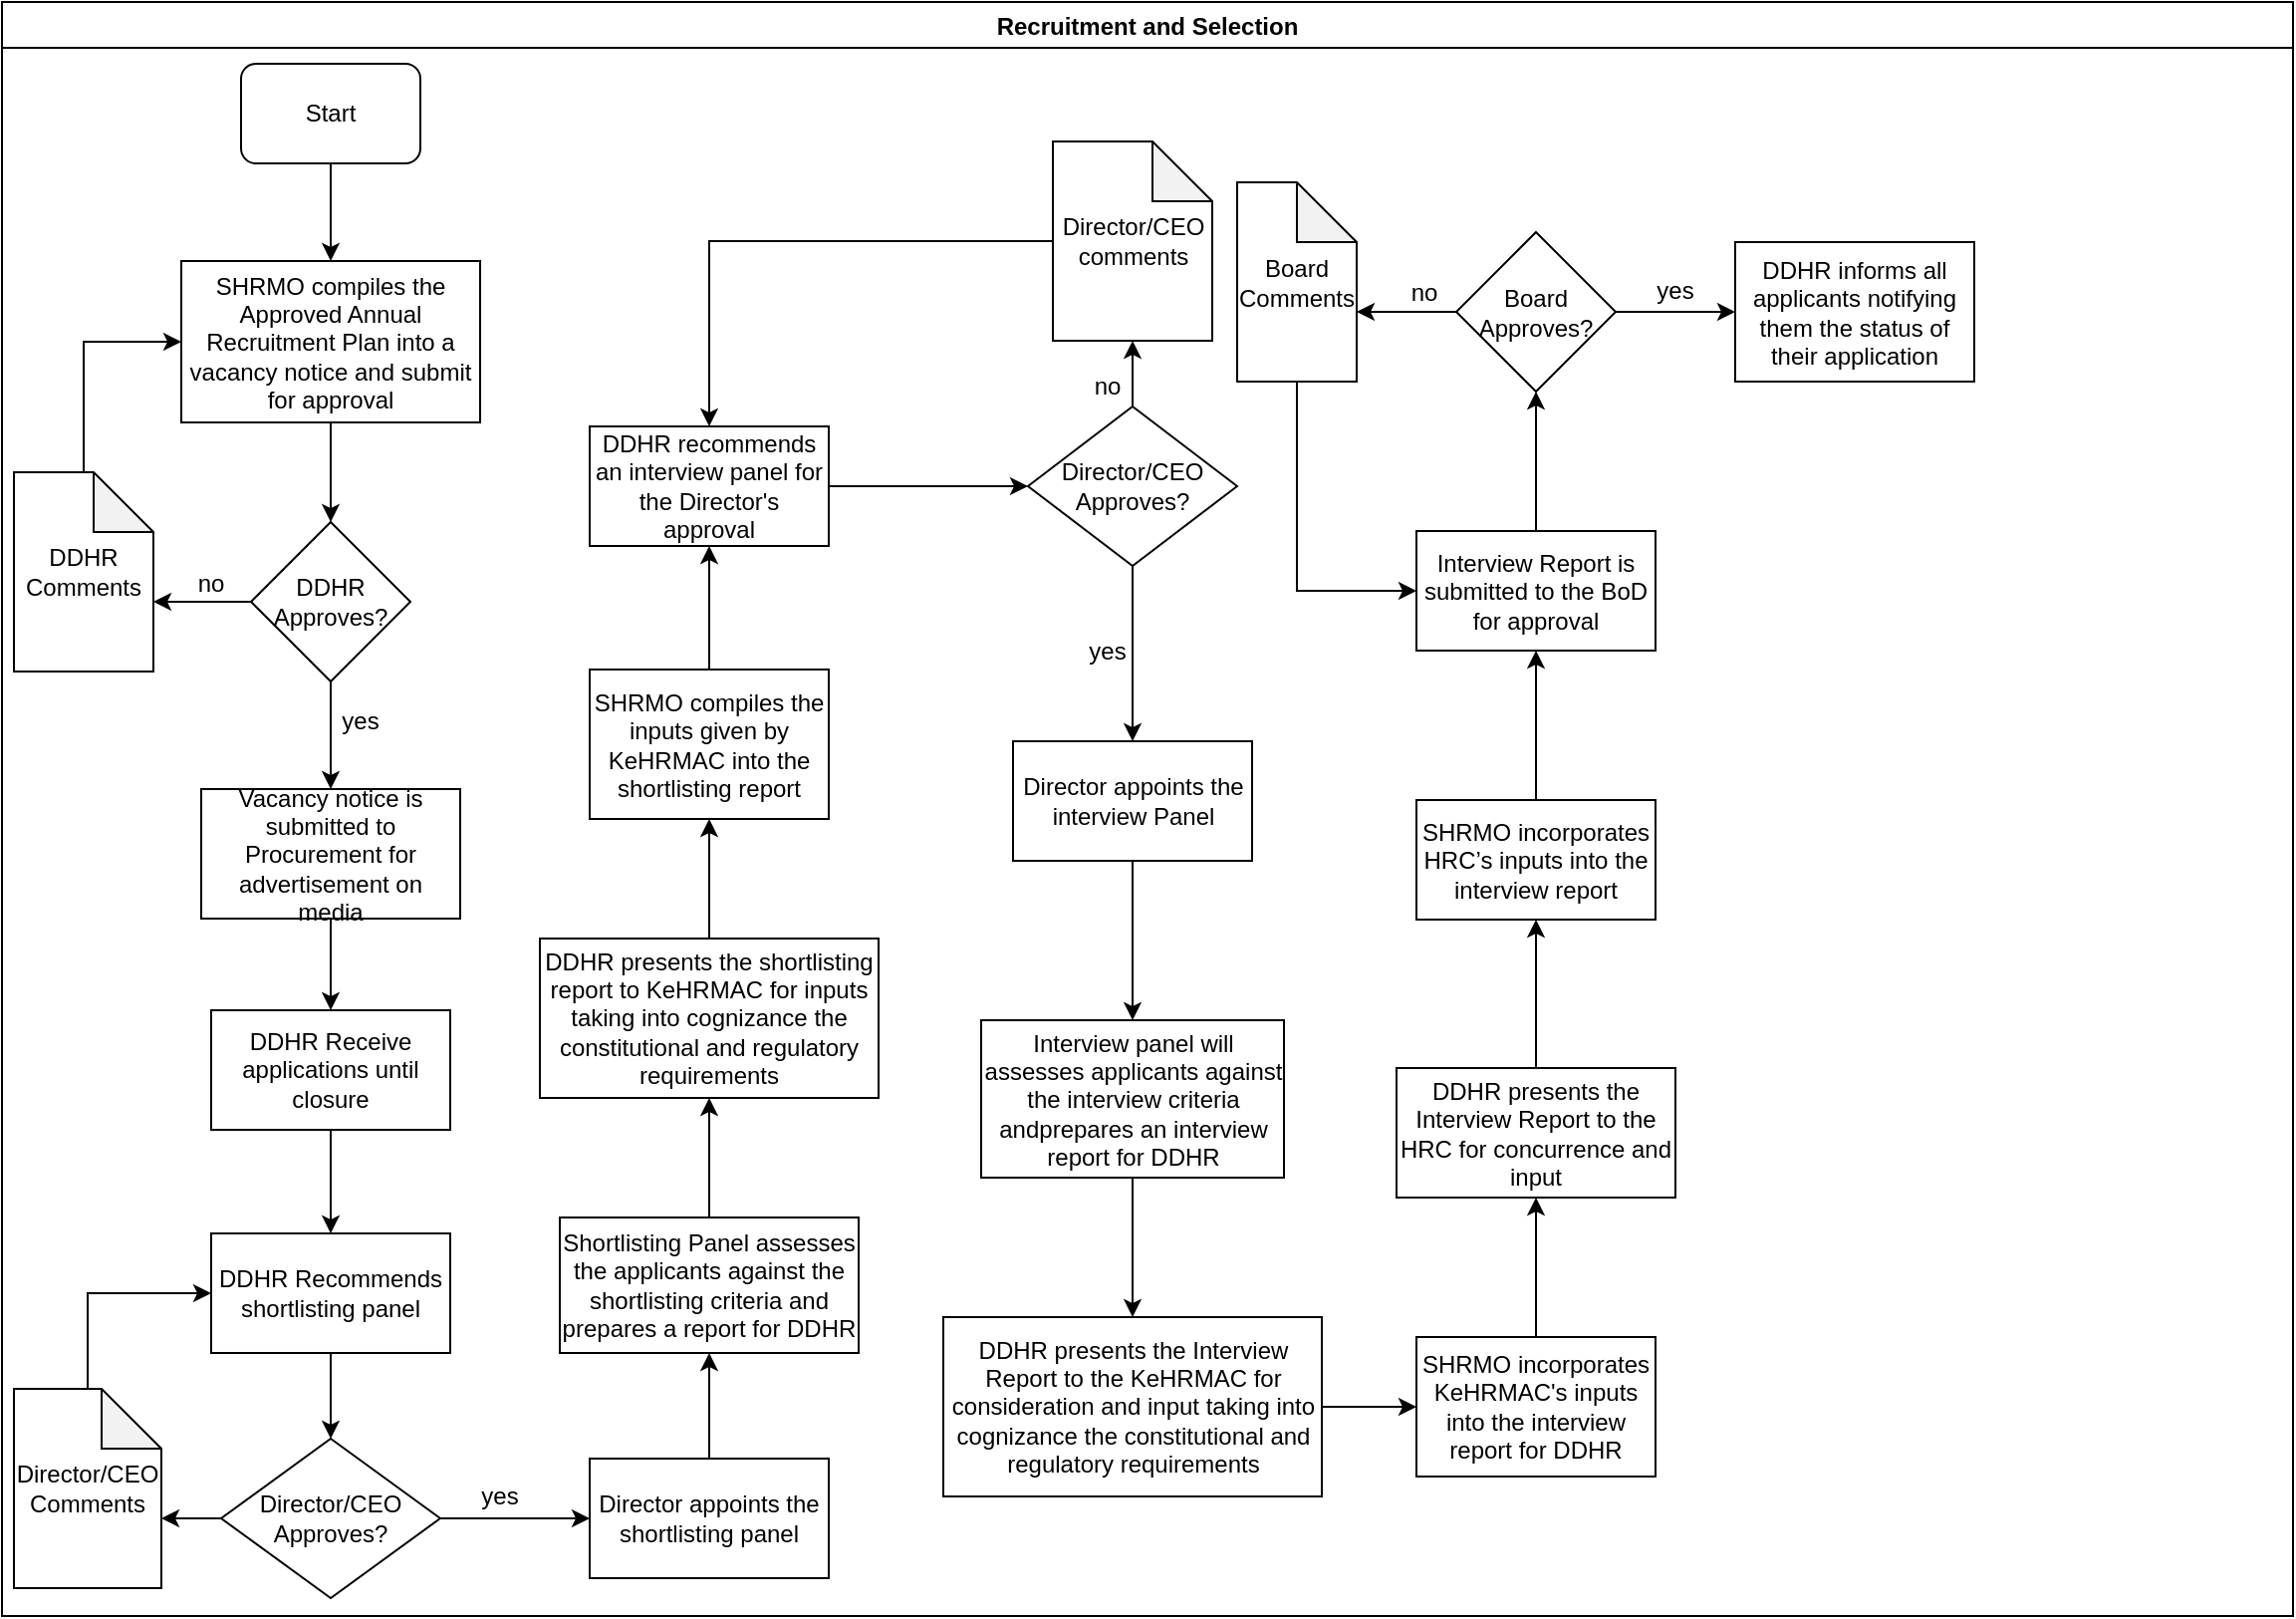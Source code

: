 <mxfile version="13.10.4" type="github">
  <diagram id="REOELQYu35U8tUqML4uu" name="Page-1">
    <mxGraphModel dx="1038" dy="547" grid="1" gridSize="10" guides="1" tooltips="1" connect="1" arrows="1" fold="1" page="1" pageScale="1" pageWidth="1169" pageHeight="827" math="0" shadow="0">
      <root>
        <mxCell id="0" />
        <mxCell id="1" parent="0" />
        <mxCell id="nr64mT80ZBLKgg4U0c5f-5" value="Recruitment and Selection" style="swimlane;" vertex="1" parent="1">
          <mxGeometry x="10" y="10" width="1150" height="810" as="geometry" />
        </mxCell>
        <mxCell id="nr64mT80ZBLKgg4U0c5f-6" value="Start" style="rounded=1;whiteSpace=wrap;html=1;" vertex="1" parent="nr64mT80ZBLKgg4U0c5f-5">
          <mxGeometry x="120" y="31" width="90" height="50" as="geometry" />
        </mxCell>
        <mxCell id="nr64mT80ZBLKgg4U0c5f-7" value="SHRMO compiles the Approved Annual Recruitment Plan into a vacancy notice and submit for approval" style="rounded=0;whiteSpace=wrap;html=1;" vertex="1" parent="nr64mT80ZBLKgg4U0c5f-5">
          <mxGeometry x="90" y="130" width="150" height="81" as="geometry" />
        </mxCell>
        <mxCell id="nr64mT80ZBLKgg4U0c5f-9" value="" style="edgeStyle=orthogonalEdgeStyle;rounded=0;orthogonalLoop=1;jettySize=auto;html=1;entryX=0.5;entryY=0;entryDx=0;entryDy=0;" edge="1" parent="nr64mT80ZBLKgg4U0c5f-5" source="nr64mT80ZBLKgg4U0c5f-6" target="nr64mT80ZBLKgg4U0c5f-7">
          <mxGeometry relative="1" as="geometry">
            <mxPoint x="165" y="156" as="targetPoint" />
          </mxGeometry>
        </mxCell>
        <mxCell id="nr64mT80ZBLKgg4U0c5f-12" value="DDHR Approves?" style="rhombus;whiteSpace=wrap;html=1;" vertex="1" parent="nr64mT80ZBLKgg4U0c5f-5">
          <mxGeometry x="125" y="261" width="80" height="80" as="geometry" />
        </mxCell>
        <mxCell id="nr64mT80ZBLKgg4U0c5f-11" value="" style="edgeStyle=orthogonalEdgeStyle;rounded=0;orthogonalLoop=1;jettySize=auto;html=1;entryX=0.5;entryY=0;entryDx=0;entryDy=0;" edge="1" parent="nr64mT80ZBLKgg4U0c5f-5" source="nr64mT80ZBLKgg4U0c5f-7" target="nr64mT80ZBLKgg4U0c5f-12">
          <mxGeometry relative="1" as="geometry">
            <mxPoint x="165" y="296" as="targetPoint" />
          </mxGeometry>
        </mxCell>
        <mxCell id="nr64mT80ZBLKgg4U0c5f-13" value="Vacancy notice is submitted to Procurement for advertisement on media" style="whiteSpace=wrap;html=1;" vertex="1" parent="nr64mT80ZBLKgg4U0c5f-5">
          <mxGeometry x="100" y="395" width="130" height="65" as="geometry" />
        </mxCell>
        <mxCell id="nr64mT80ZBLKgg4U0c5f-14" value="" style="edgeStyle=orthogonalEdgeStyle;rounded=0;orthogonalLoop=1;jettySize=auto;html=1;" edge="1" parent="nr64mT80ZBLKgg4U0c5f-5" source="nr64mT80ZBLKgg4U0c5f-12" target="nr64mT80ZBLKgg4U0c5f-13">
          <mxGeometry relative="1" as="geometry" />
        </mxCell>
        <mxCell id="nr64mT80ZBLKgg4U0c5f-15" value="yes" style="text;html=1;strokeColor=none;fillColor=none;align=center;verticalAlign=middle;whiteSpace=wrap;rounded=0;" vertex="1" parent="nr64mT80ZBLKgg4U0c5f-5">
          <mxGeometry x="160" y="351" width="40" height="20" as="geometry" />
        </mxCell>
        <mxCell id="nr64mT80ZBLKgg4U0c5f-18" value="DDHR Comments" style="shape=note;whiteSpace=wrap;html=1;backgroundOutline=1;darkOpacity=0.05;" vertex="1" parent="nr64mT80ZBLKgg4U0c5f-5">
          <mxGeometry x="6" y="236" width="70" height="100" as="geometry" />
        </mxCell>
        <mxCell id="nr64mT80ZBLKgg4U0c5f-17" value="" style="edgeStyle=orthogonalEdgeStyle;rounded=0;orthogonalLoop=1;jettySize=auto;html=1;entryX=0;entryY=0;entryDx=70;entryDy=65;entryPerimeter=0;" edge="1" parent="nr64mT80ZBLKgg4U0c5f-5" source="nr64mT80ZBLKgg4U0c5f-12" target="nr64mT80ZBLKgg4U0c5f-18">
          <mxGeometry relative="1" as="geometry">
            <mxPoint x="65" y="331" as="targetPoint" />
          </mxGeometry>
        </mxCell>
        <mxCell id="nr64mT80ZBLKgg4U0c5f-20" value="" style="edgeStyle=orthogonalEdgeStyle;rounded=0;orthogonalLoop=1;jettySize=auto;html=1;entryX=0;entryY=0.5;entryDx=0;entryDy=0;" edge="1" parent="nr64mT80ZBLKgg4U0c5f-5" source="nr64mT80ZBLKgg4U0c5f-18" target="nr64mT80ZBLKgg4U0c5f-7">
          <mxGeometry relative="1" as="geometry">
            <mxPoint x="41" y="166" as="targetPoint" />
            <Array as="points">
              <mxPoint x="41" y="171" />
            </Array>
          </mxGeometry>
        </mxCell>
        <mxCell id="nr64mT80ZBLKgg4U0c5f-21" value="no" style="text;html=1;strokeColor=none;fillColor=none;align=center;verticalAlign=middle;whiteSpace=wrap;rounded=0;" vertex="1" parent="nr64mT80ZBLKgg4U0c5f-5">
          <mxGeometry x="85" y="282" width="40" height="20" as="geometry" />
        </mxCell>
        <mxCell id="nr64mT80ZBLKgg4U0c5f-22" value="DDHR Receive applications until closure" style="whiteSpace=wrap;html=1;" vertex="1" parent="nr64mT80ZBLKgg4U0c5f-5">
          <mxGeometry x="105" y="506" width="120" height="60" as="geometry" />
        </mxCell>
        <mxCell id="nr64mT80ZBLKgg4U0c5f-23" value="" style="edgeStyle=orthogonalEdgeStyle;rounded=0;orthogonalLoop=1;jettySize=auto;html=1;" edge="1" parent="nr64mT80ZBLKgg4U0c5f-5" source="nr64mT80ZBLKgg4U0c5f-13" target="nr64mT80ZBLKgg4U0c5f-22">
          <mxGeometry relative="1" as="geometry" />
        </mxCell>
        <mxCell id="nr64mT80ZBLKgg4U0c5f-24" value="DDHR Recommends shortlisting panel" style="whiteSpace=wrap;html=1;" vertex="1" parent="nr64mT80ZBLKgg4U0c5f-5">
          <mxGeometry x="105" y="618" width="120" height="60" as="geometry" />
        </mxCell>
        <mxCell id="nr64mT80ZBLKgg4U0c5f-25" value="" style="edgeStyle=orthogonalEdgeStyle;rounded=0;orthogonalLoop=1;jettySize=auto;html=1;" edge="1" parent="nr64mT80ZBLKgg4U0c5f-5" source="nr64mT80ZBLKgg4U0c5f-22" target="nr64mT80ZBLKgg4U0c5f-24">
          <mxGeometry relative="1" as="geometry" />
        </mxCell>
        <mxCell id="nr64mT80ZBLKgg4U0c5f-26" value="Director/CEO Approves?" style="rhombus;whiteSpace=wrap;html=1;" vertex="1" parent="nr64mT80ZBLKgg4U0c5f-5">
          <mxGeometry x="110" y="721" width="110" height="80" as="geometry" />
        </mxCell>
        <mxCell id="nr64mT80ZBLKgg4U0c5f-27" value="" style="edgeStyle=orthogonalEdgeStyle;rounded=0;orthogonalLoop=1;jettySize=auto;html=1;" edge="1" parent="nr64mT80ZBLKgg4U0c5f-5" source="nr64mT80ZBLKgg4U0c5f-24" target="nr64mT80ZBLKgg4U0c5f-26">
          <mxGeometry relative="1" as="geometry" />
        </mxCell>
        <mxCell id="nr64mT80ZBLKgg4U0c5f-30" value="yes" style="text;html=1;strokeColor=none;fillColor=none;align=center;verticalAlign=middle;whiteSpace=wrap;rounded=0;" vertex="1" parent="nr64mT80ZBLKgg4U0c5f-5">
          <mxGeometry x="230" y="740" width="40" height="20" as="geometry" />
        </mxCell>
        <mxCell id="nr64mT80ZBLKgg4U0c5f-31" value="Director/CEO Comments" style="shape=note;whiteSpace=wrap;html=1;backgroundOutline=1;darkOpacity=0.05;" vertex="1" parent="nr64mT80ZBLKgg4U0c5f-5">
          <mxGeometry x="6" y="696" width="74" height="100" as="geometry" />
        </mxCell>
        <mxCell id="nr64mT80ZBLKgg4U0c5f-33" value="" style="edgeStyle=orthogonalEdgeStyle;rounded=0;orthogonalLoop=1;jettySize=auto;html=1;entryX=0;entryY=0;entryDx=74;entryDy=65;entryPerimeter=0;" edge="1" parent="nr64mT80ZBLKgg4U0c5f-5" source="nr64mT80ZBLKgg4U0c5f-26" target="nr64mT80ZBLKgg4U0c5f-31">
          <mxGeometry relative="1" as="geometry">
            <mxPoint x="30" y="761" as="targetPoint" />
          </mxGeometry>
        </mxCell>
        <mxCell id="nr64mT80ZBLKgg4U0c5f-35" value="" style="edgeStyle=orthogonalEdgeStyle;rounded=0;orthogonalLoop=1;jettySize=auto;html=1;entryX=0;entryY=0.5;entryDx=0;entryDy=0;" edge="1" parent="nr64mT80ZBLKgg4U0c5f-5" source="nr64mT80ZBLKgg4U0c5f-31" target="nr64mT80ZBLKgg4U0c5f-24">
          <mxGeometry relative="1" as="geometry">
            <mxPoint x="43" y="596" as="targetPoint" />
            <Array as="points">
              <mxPoint x="43" y="648" />
            </Array>
          </mxGeometry>
        </mxCell>
        <mxCell id="nr64mT80ZBLKgg4U0c5f-36" value="Shortlisting Panel assesses the applicants against the shortlisting criteria and prepares a report for DDHR" style="whiteSpace=wrap;html=1;" vertex="1" parent="nr64mT80ZBLKgg4U0c5f-5">
          <mxGeometry x="280" y="610" width="150" height="68" as="geometry" />
        </mxCell>
        <mxCell id="nr64mT80ZBLKgg4U0c5f-38" value="DDHR presents the shortlisting report to KeHRMAC for inputs taking into cognizance the constitutional and regulatory requirements" style="whiteSpace=wrap;html=1;" vertex="1" parent="nr64mT80ZBLKgg4U0c5f-5">
          <mxGeometry x="270" y="470" width="170" height="80" as="geometry" />
        </mxCell>
        <mxCell id="nr64mT80ZBLKgg4U0c5f-39" value="" style="edgeStyle=orthogonalEdgeStyle;rounded=0;orthogonalLoop=1;jettySize=auto;html=1;" edge="1" parent="nr64mT80ZBLKgg4U0c5f-5" source="nr64mT80ZBLKgg4U0c5f-36" target="nr64mT80ZBLKgg4U0c5f-38">
          <mxGeometry relative="1" as="geometry" />
        </mxCell>
        <mxCell id="nr64mT80ZBLKgg4U0c5f-40" value="SHRMO compiles the inputs given by KeHRMAC into the shortlisting report" style="whiteSpace=wrap;html=1;" vertex="1" parent="nr64mT80ZBLKgg4U0c5f-5">
          <mxGeometry x="295" y="335" width="120" height="75" as="geometry" />
        </mxCell>
        <mxCell id="nr64mT80ZBLKgg4U0c5f-41" value="" style="edgeStyle=orthogonalEdgeStyle;rounded=0;orthogonalLoop=1;jettySize=auto;html=1;" edge="1" parent="nr64mT80ZBLKgg4U0c5f-5" source="nr64mT80ZBLKgg4U0c5f-38" target="nr64mT80ZBLKgg4U0c5f-40">
          <mxGeometry relative="1" as="geometry" />
        </mxCell>
        <mxCell id="nr64mT80ZBLKgg4U0c5f-46" value="Director appoints the interview Panel" style="whiteSpace=wrap;html=1;" vertex="1" parent="nr64mT80ZBLKgg4U0c5f-5">
          <mxGeometry x="507.5" y="371" width="120" height="60" as="geometry" />
        </mxCell>
        <mxCell id="nr64mT80ZBLKgg4U0c5f-48" value="yes" style="text;html=1;strokeColor=none;fillColor=none;align=center;verticalAlign=middle;whiteSpace=wrap;rounded=0;" vertex="1" parent="nr64mT80ZBLKgg4U0c5f-5">
          <mxGeometry x="535" y="316" width="40" height="20" as="geometry" />
        </mxCell>
        <mxCell id="nr64mT80ZBLKgg4U0c5f-49" value="Director/CEO comments" style="shape=note;whiteSpace=wrap;html=1;backgroundOutline=1;darkOpacity=0.05;" vertex="1" parent="nr64mT80ZBLKgg4U0c5f-5">
          <mxGeometry x="527.5" y="70" width="80" height="100" as="geometry" />
        </mxCell>
        <mxCell id="nr64mT80ZBLKgg4U0c5f-55" value="Interview panel will assesses applicants against the interview criteria andprepares an interview report for DDHR" style="whiteSpace=wrap;html=1;" vertex="1" parent="nr64mT80ZBLKgg4U0c5f-5">
          <mxGeometry x="491.5" y="511" width="152" height="79" as="geometry" />
        </mxCell>
        <mxCell id="nr64mT80ZBLKgg4U0c5f-56" value="" style="edgeStyle=orthogonalEdgeStyle;rounded=0;orthogonalLoop=1;jettySize=auto;html=1;" edge="1" parent="nr64mT80ZBLKgg4U0c5f-5" source="nr64mT80ZBLKgg4U0c5f-46" target="nr64mT80ZBLKgg4U0c5f-55">
          <mxGeometry relative="1" as="geometry" />
        </mxCell>
        <mxCell id="nr64mT80ZBLKgg4U0c5f-57" value="DDHR presents the Interview Report to the KeHRMAC for consideration and input taking into cognizance the constitutional and regulatory requirements" style="whiteSpace=wrap;html=1;" vertex="1" parent="nr64mT80ZBLKgg4U0c5f-5">
          <mxGeometry x="472.5" y="660" width="190" height="90" as="geometry" />
        </mxCell>
        <mxCell id="nr64mT80ZBLKgg4U0c5f-58" value="" style="edgeStyle=orthogonalEdgeStyle;rounded=0;orthogonalLoop=1;jettySize=auto;html=1;" edge="1" parent="nr64mT80ZBLKgg4U0c5f-5" source="nr64mT80ZBLKgg4U0c5f-55" target="nr64mT80ZBLKgg4U0c5f-57">
          <mxGeometry relative="1" as="geometry" />
        </mxCell>
        <mxCell id="nr64mT80ZBLKgg4U0c5f-61" value="DDHR presents the Interview Report to the HRC for concurrence and input" style="whiteSpace=wrap;html=1;" vertex="1" parent="nr64mT80ZBLKgg4U0c5f-5">
          <mxGeometry x="700" y="535" width="140" height="65" as="geometry" />
        </mxCell>
        <mxCell id="nr64mT80ZBLKgg4U0c5f-62" value="" style="edgeStyle=orthogonalEdgeStyle;rounded=0;orthogonalLoop=1;jettySize=auto;html=1;" edge="1" parent="nr64mT80ZBLKgg4U0c5f-5" source="nr64mT80ZBLKgg4U0c5f-59" target="nr64mT80ZBLKgg4U0c5f-61">
          <mxGeometry relative="1" as="geometry" />
        </mxCell>
        <mxCell id="nr64mT80ZBLKgg4U0c5f-59" value="SHRMO incorporates KeHRMAC&#39;s inputs into the interview report for DDHR" style="whiteSpace=wrap;html=1;" vertex="1" parent="nr64mT80ZBLKgg4U0c5f-5">
          <mxGeometry x="710" y="670" width="120" height="70" as="geometry" />
        </mxCell>
        <mxCell id="nr64mT80ZBLKgg4U0c5f-60" value="" style="edgeStyle=orthogonalEdgeStyle;rounded=0;orthogonalLoop=1;jettySize=auto;html=1;" edge="1" parent="nr64mT80ZBLKgg4U0c5f-5" source="nr64mT80ZBLKgg4U0c5f-57" target="nr64mT80ZBLKgg4U0c5f-59">
          <mxGeometry relative="1" as="geometry" />
        </mxCell>
        <mxCell id="nr64mT80ZBLKgg4U0c5f-64" value="" style="edgeStyle=orthogonalEdgeStyle;rounded=0;orthogonalLoop=1;jettySize=auto;html=1;" edge="1" parent="nr64mT80ZBLKgg4U0c5f-5" source="nr64mT80ZBLKgg4U0c5f-61" target="nr64mT80ZBLKgg4U0c5f-63">
          <mxGeometry relative="1" as="geometry" />
        </mxCell>
        <mxCell id="nr64mT80ZBLKgg4U0c5f-63" value="SHRMO incorporates HRC’s inputs into the interview report" style="whiteSpace=wrap;html=1;" vertex="1" parent="nr64mT80ZBLKgg4U0c5f-5">
          <mxGeometry x="710" y="400.5" width="120" height="60" as="geometry" />
        </mxCell>
        <mxCell id="nr64mT80ZBLKgg4U0c5f-65" value="Interview Report is submitted to the BoD for approval" style="whiteSpace=wrap;html=1;" vertex="1" parent="nr64mT80ZBLKgg4U0c5f-5">
          <mxGeometry x="710" y="265.5" width="120" height="60" as="geometry" />
        </mxCell>
        <mxCell id="nr64mT80ZBLKgg4U0c5f-66" value="" style="edgeStyle=orthogonalEdgeStyle;rounded=0;orthogonalLoop=1;jettySize=auto;html=1;" edge="1" parent="nr64mT80ZBLKgg4U0c5f-5" source="nr64mT80ZBLKgg4U0c5f-63" target="nr64mT80ZBLKgg4U0c5f-65">
          <mxGeometry relative="1" as="geometry" />
        </mxCell>
        <mxCell id="nr64mT80ZBLKgg4U0c5f-67" value="Board Approves?" style="rhombus;whiteSpace=wrap;html=1;" vertex="1" parent="nr64mT80ZBLKgg4U0c5f-5">
          <mxGeometry x="730" y="115.5" width="80" height="80" as="geometry" />
        </mxCell>
        <mxCell id="nr64mT80ZBLKgg4U0c5f-68" value="" style="edgeStyle=orthogonalEdgeStyle;rounded=0;orthogonalLoop=1;jettySize=auto;html=1;" edge="1" parent="nr64mT80ZBLKgg4U0c5f-5" source="nr64mT80ZBLKgg4U0c5f-65" target="nr64mT80ZBLKgg4U0c5f-67">
          <mxGeometry relative="1" as="geometry" />
        </mxCell>
        <mxCell id="nr64mT80ZBLKgg4U0c5f-71" value="yes" style="text;html=1;strokeColor=none;fillColor=none;align=center;verticalAlign=middle;whiteSpace=wrap;rounded=0;" vertex="1" parent="nr64mT80ZBLKgg4U0c5f-5">
          <mxGeometry x="820" y="135" width="40" height="20" as="geometry" />
        </mxCell>
        <mxCell id="nr64mT80ZBLKgg4U0c5f-69" value="DDHR informs all applicants notifying them the status of their application" style="whiteSpace=wrap;html=1;" vertex="1" parent="nr64mT80ZBLKgg4U0c5f-5">
          <mxGeometry x="870" y="120.5" width="120" height="70" as="geometry" />
        </mxCell>
        <mxCell id="nr64mT80ZBLKgg4U0c5f-70" value="" style="edgeStyle=orthogonalEdgeStyle;rounded=0;orthogonalLoop=1;jettySize=auto;html=1;" edge="1" parent="nr64mT80ZBLKgg4U0c5f-5" source="nr64mT80ZBLKgg4U0c5f-67" target="nr64mT80ZBLKgg4U0c5f-69">
          <mxGeometry relative="1" as="geometry" />
        </mxCell>
        <mxCell id="nr64mT80ZBLKgg4U0c5f-76" value="Board Comments" style="shape=note;whiteSpace=wrap;html=1;backgroundOutline=1;darkOpacity=0.05;" vertex="1" parent="nr64mT80ZBLKgg4U0c5f-5">
          <mxGeometry x="620" y="90.5" width="60" height="100" as="geometry" />
        </mxCell>
        <mxCell id="nr64mT80ZBLKgg4U0c5f-75" value="" style="edgeStyle=orthogonalEdgeStyle;rounded=0;orthogonalLoop=1;jettySize=auto;html=1;entryX=0;entryY=0;entryDx=60;entryDy=65;entryPerimeter=0;" edge="1" parent="nr64mT80ZBLKgg4U0c5f-5" source="nr64mT80ZBLKgg4U0c5f-67" target="nr64mT80ZBLKgg4U0c5f-76">
          <mxGeometry relative="1" as="geometry">
            <mxPoint x="670" y="155.5" as="targetPoint" />
          </mxGeometry>
        </mxCell>
        <mxCell id="nr64mT80ZBLKgg4U0c5f-78" value="" style="edgeStyle=orthogonalEdgeStyle;rounded=0;orthogonalLoop=1;jettySize=auto;html=1;entryX=0;entryY=0.5;entryDx=0;entryDy=0;" edge="1" parent="nr64mT80ZBLKgg4U0c5f-5" source="nr64mT80ZBLKgg4U0c5f-76" target="nr64mT80ZBLKgg4U0c5f-65">
          <mxGeometry relative="1" as="geometry">
            <mxPoint x="650" y="271" as="targetPoint" />
            <Array as="points">
              <mxPoint x="650" y="296" />
            </Array>
          </mxGeometry>
        </mxCell>
        <mxCell id="nr64mT80ZBLKgg4U0c5f-37" value="" style="edgeStyle=orthogonalEdgeStyle;rounded=0;orthogonalLoop=1;jettySize=auto;html=1;" edge="1" parent="1" source="nr64mT80ZBLKgg4U0c5f-28" target="nr64mT80ZBLKgg4U0c5f-36">
          <mxGeometry relative="1" as="geometry" />
        </mxCell>
        <mxCell id="nr64mT80ZBLKgg4U0c5f-28" value="Director appoints the shortlisting panel" style="whiteSpace=wrap;html=1;" vertex="1" parent="1">
          <mxGeometry x="305" y="741" width="120" height="60" as="geometry" />
        </mxCell>
        <mxCell id="nr64mT80ZBLKgg4U0c5f-29" value="" style="edgeStyle=orthogonalEdgeStyle;rounded=0;orthogonalLoop=1;jettySize=auto;html=1;" edge="1" parent="1" source="nr64mT80ZBLKgg4U0c5f-26" target="nr64mT80ZBLKgg4U0c5f-28">
          <mxGeometry relative="1" as="geometry" />
        </mxCell>
        <mxCell id="nr64mT80ZBLKgg4U0c5f-45" value="" style="edgeStyle=orthogonalEdgeStyle;rounded=0;orthogonalLoop=1;jettySize=auto;html=1;" edge="1" parent="1" source="nr64mT80ZBLKgg4U0c5f-42" target="nr64mT80ZBLKgg4U0c5f-44">
          <mxGeometry relative="1" as="geometry" />
        </mxCell>
        <mxCell id="nr64mT80ZBLKgg4U0c5f-42" value="DDHR recommends an interview panel for the Director&#39;s approval" style="whiteSpace=wrap;html=1;" vertex="1" parent="1">
          <mxGeometry x="305" y="223" width="120" height="60" as="geometry" />
        </mxCell>
        <mxCell id="nr64mT80ZBLKgg4U0c5f-43" value="" style="edgeStyle=orthogonalEdgeStyle;rounded=0;orthogonalLoop=1;jettySize=auto;html=1;" edge="1" parent="1" source="nr64mT80ZBLKgg4U0c5f-40" target="nr64mT80ZBLKgg4U0c5f-42">
          <mxGeometry relative="1" as="geometry" />
        </mxCell>
        <mxCell id="nr64mT80ZBLKgg4U0c5f-47" value="" style="edgeStyle=orthogonalEdgeStyle;rounded=0;orthogonalLoop=1;jettySize=auto;html=1;" edge="1" parent="1" source="nr64mT80ZBLKgg4U0c5f-44" target="nr64mT80ZBLKgg4U0c5f-46">
          <mxGeometry relative="1" as="geometry" />
        </mxCell>
        <mxCell id="nr64mT80ZBLKgg4U0c5f-51" value="" style="edgeStyle=orthogonalEdgeStyle;rounded=0;orthogonalLoop=1;jettySize=auto;html=1;entryX=0.5;entryY=1;entryDx=0;entryDy=0;entryPerimeter=0;" edge="1" parent="1" source="nr64mT80ZBLKgg4U0c5f-44" target="nr64mT80ZBLKgg4U0c5f-49">
          <mxGeometry relative="1" as="geometry">
            <mxPoint x="577.5" y="123" as="targetPoint" />
          </mxGeometry>
        </mxCell>
        <mxCell id="nr64mT80ZBLKgg4U0c5f-44" value="Director/CEO Approves?" style="rhombus;whiteSpace=wrap;html=1;" vertex="1" parent="1">
          <mxGeometry x="525" y="213" width="105" height="80" as="geometry" />
        </mxCell>
        <mxCell id="nr64mT80ZBLKgg4U0c5f-53" value="" style="edgeStyle=orthogonalEdgeStyle;rounded=0;orthogonalLoop=1;jettySize=auto;html=1;entryX=0.5;entryY=0;entryDx=0;entryDy=0;" edge="1" parent="1" source="nr64mT80ZBLKgg4U0c5f-49" target="nr64mT80ZBLKgg4U0c5f-42">
          <mxGeometry relative="1" as="geometry">
            <mxPoint x="477.5" y="130" as="targetPoint" />
          </mxGeometry>
        </mxCell>
        <mxCell id="nr64mT80ZBLKgg4U0c5f-54" value="no" style="text;html=1;strokeColor=none;fillColor=none;align=center;verticalAlign=middle;whiteSpace=wrap;rounded=0;" vertex="1" parent="1">
          <mxGeometry x="545" y="193" width="40" height="20" as="geometry" />
        </mxCell>
        <mxCell id="nr64mT80ZBLKgg4U0c5f-80" value="no" style="text;html=1;strokeColor=none;fillColor=none;align=center;verticalAlign=middle;whiteSpace=wrap;rounded=0;" vertex="1" parent="1">
          <mxGeometry x="704" y="146" width="40" height="20" as="geometry" />
        </mxCell>
      </root>
    </mxGraphModel>
  </diagram>
</mxfile>
